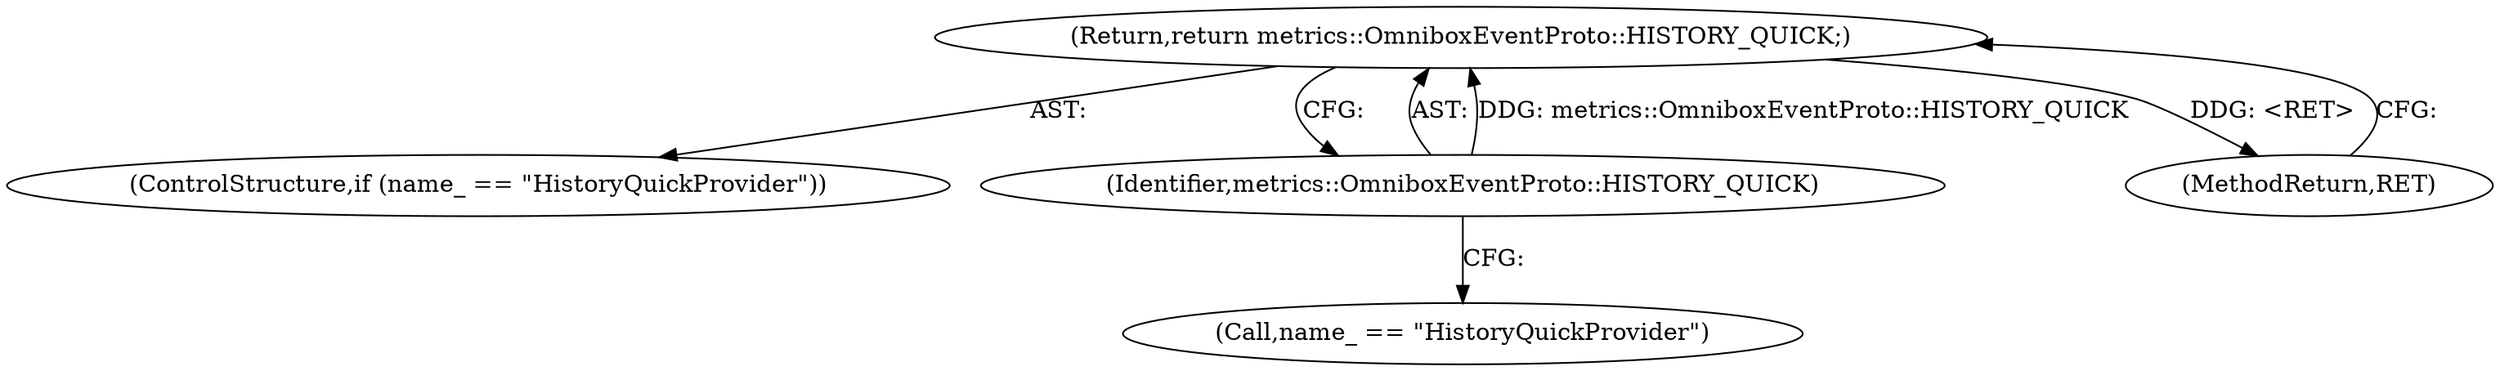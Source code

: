 digraph "1_Chrome_30f5bc981921d9c0221c82f38d80bd2d5c86a022_0@del" {
"1000118" [label="(Return,return metrics::OmniboxEventProto::HISTORY_QUICK;)"];
"1000119" [label="(Identifier,metrics::OmniboxEventProto::HISTORY_QUICK)"];
"1000115" [label="(Call,name_ == \"HistoryQuickProvider\")"];
"1000118" [label="(Return,return metrics::OmniboxEventProto::HISTORY_QUICK;)"];
"1000114" [label="(ControlStructure,if (name_ == \"HistoryQuickProvider\"))"];
"1000119" [label="(Identifier,metrics::OmniboxEventProto::HISTORY_QUICK)"];
"1000153" [label="(MethodReturn,RET)"];
"1000118" -> "1000114"  [label="AST: "];
"1000118" -> "1000119"  [label="CFG: "];
"1000119" -> "1000118"  [label="AST: "];
"1000153" -> "1000118"  [label="CFG: "];
"1000118" -> "1000153"  [label="DDG: <RET>"];
"1000119" -> "1000118"  [label="DDG: metrics::OmniboxEventProto::HISTORY_QUICK"];
"1000119" -> "1000115"  [label="CFG: "];
}
